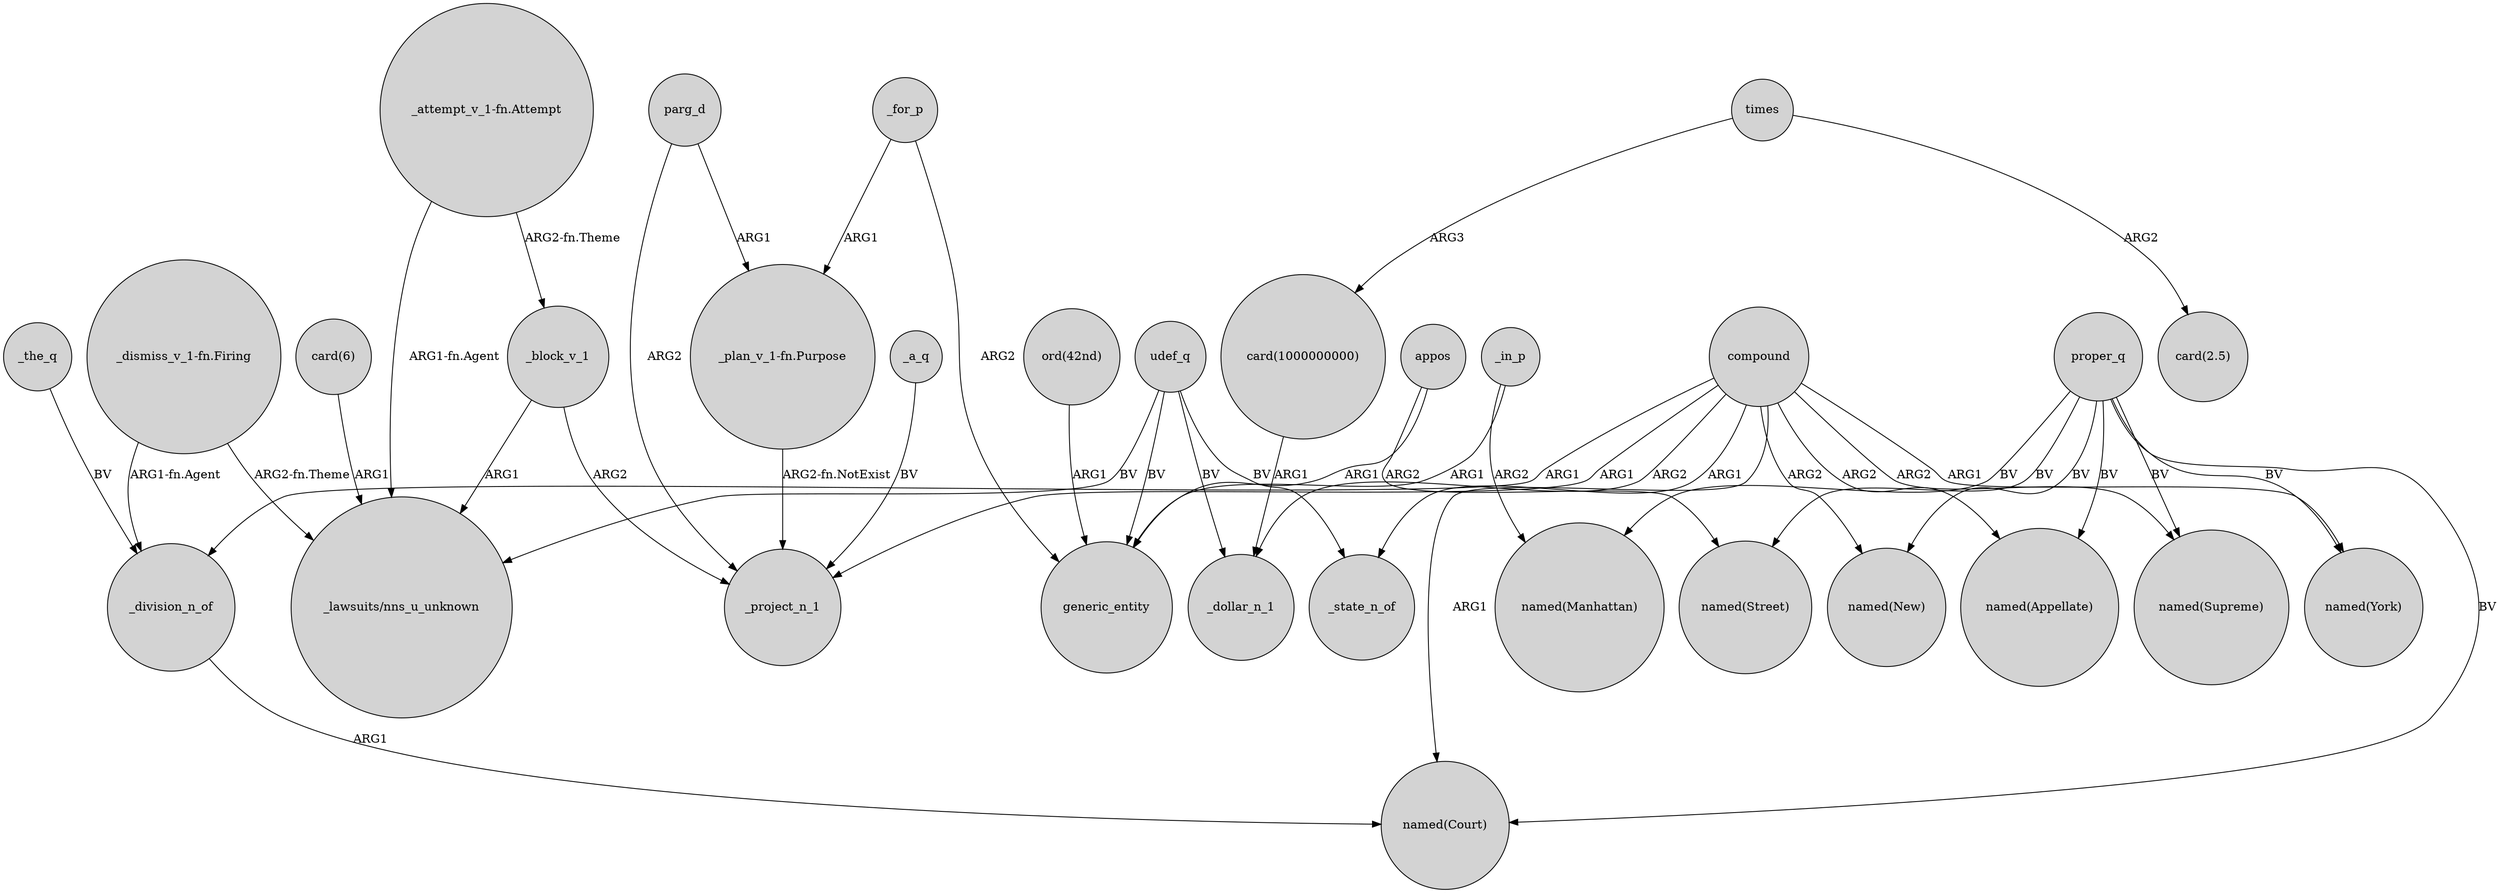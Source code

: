 digraph {
	node [shape=circle style=filled]
	compound -> "named(New)" [label=ARG2]
	compound -> _project_n_1 [label=ARG1]
	udef_q -> generic_entity [label=BV]
	"card(6)" -> "_lawsuits/nns_u_unknown" [label=ARG1]
	_the_q -> _division_n_of [label=BV]
	proper_q -> "named(New)" [label=BV]
	_block_v_1 -> _project_n_1 [label=ARG2]
	_a_q -> _project_n_1 [label=BV]
	udef_q -> _state_n_of [label=BV]
	"_dismiss_v_1-fn.Firing" -> _division_n_of [label="ARG1-fn.Agent"]
	_for_p -> generic_entity [label=ARG2]
	"_attempt_v_1-fn.Attempt" -> "_lawsuits/nns_u_unknown" [label="ARG1-fn.Agent"]
	_division_n_of -> "named(Court)" [label=ARG1]
	udef_q -> "_lawsuits/nns_u_unknown" [label=BV]
	appos -> "named(Street)" [label=ARG2]
	compound -> "named(Appellate)" [label=ARG2]
	parg_d -> _project_n_1 [label=ARG2]
	proper_q -> "named(Manhattan)" [label=BV]
	times -> "card(1000000000)" [label=ARG3]
	proper_q -> "named(Street)" [label=BV]
	appos -> generic_entity [label=ARG1]
	compound -> "named(York)" [label=ARG1]
	_for_p -> "_plan_v_1-fn.Purpose" [label=ARG1]
	compound -> "named(Supreme)" [label=ARG2]
	"_attempt_v_1-fn.Attempt" -> _block_v_1 [label="ARG2-fn.Theme"]
	times -> "card(2.5)" [label=ARG2]
	proper_q -> "named(Supreme)" [label=BV]
	"ord(42nd)" -> generic_entity [label=ARG1]
	compound -> _state_n_of [label=ARG1]
	parg_d -> "_plan_v_1-fn.Purpose" [label=ARG1]
	_in_p -> "named(Manhattan)" [label=ARG2]
	_block_v_1 -> "_lawsuits/nns_u_unknown" [label=ARG1]
	proper_q -> "named(Appellate)" [label=BV]
	_in_p -> generic_entity [label=ARG1]
	"_dismiss_v_1-fn.Firing" -> "_lawsuits/nns_u_unknown" [label="ARG2-fn.Theme"]
	"card(1000000000)" -> _dollar_n_1 [label=ARG1]
	compound -> _division_n_of [label=ARG1]
	proper_q -> "named(York)" [label=BV]
	compound -> _dollar_n_1 [label=ARG2]
	"_plan_v_1-fn.Purpose" -> _project_n_1 [label="ARG2-fn.NotExist"]
	compound -> "named(Court)" [label=ARG1]
	udef_q -> _dollar_n_1 [label=BV]
	proper_q -> "named(Court)" [label=BV]
}
